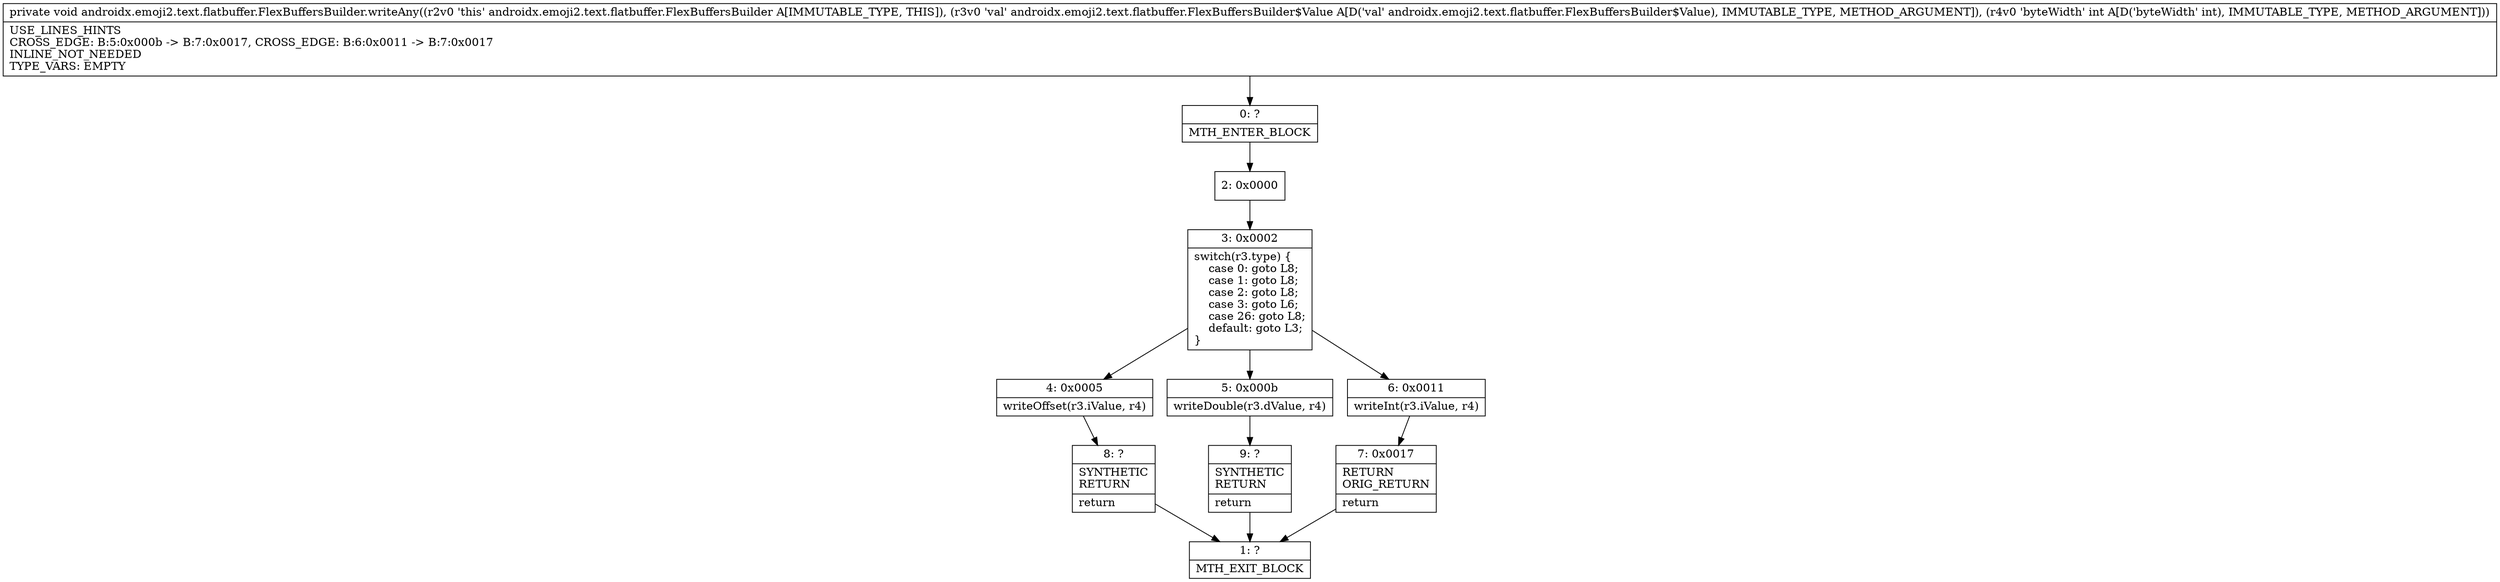digraph "CFG forandroidx.emoji2.text.flatbuffer.FlexBuffersBuilder.writeAny(Landroidx\/emoji2\/text\/flatbuffer\/FlexBuffersBuilder$Value;I)V" {
Node_0 [shape=record,label="{0\:\ ?|MTH_ENTER_BLOCK\l}"];
Node_2 [shape=record,label="{2\:\ 0x0000}"];
Node_3 [shape=record,label="{3\:\ 0x0002|switch(r3.type) \{\l    case 0: goto L8;\l    case 1: goto L8;\l    case 2: goto L8;\l    case 3: goto L6;\l    case 26: goto L8;\l    default: goto L3;\l\}\l}"];
Node_4 [shape=record,label="{4\:\ 0x0005|writeOffset(r3.iValue, r4)\l}"];
Node_8 [shape=record,label="{8\:\ ?|SYNTHETIC\lRETURN\l|return\l}"];
Node_1 [shape=record,label="{1\:\ ?|MTH_EXIT_BLOCK\l}"];
Node_5 [shape=record,label="{5\:\ 0x000b|writeDouble(r3.dValue, r4)\l}"];
Node_9 [shape=record,label="{9\:\ ?|SYNTHETIC\lRETURN\l|return\l}"];
Node_6 [shape=record,label="{6\:\ 0x0011|writeInt(r3.iValue, r4)\l}"];
Node_7 [shape=record,label="{7\:\ 0x0017|RETURN\lORIG_RETURN\l|return\l}"];
MethodNode[shape=record,label="{private void androidx.emoji2.text.flatbuffer.FlexBuffersBuilder.writeAny((r2v0 'this' androidx.emoji2.text.flatbuffer.FlexBuffersBuilder A[IMMUTABLE_TYPE, THIS]), (r3v0 'val' androidx.emoji2.text.flatbuffer.FlexBuffersBuilder$Value A[D('val' androidx.emoji2.text.flatbuffer.FlexBuffersBuilder$Value), IMMUTABLE_TYPE, METHOD_ARGUMENT]), (r4v0 'byteWidth' int A[D('byteWidth' int), IMMUTABLE_TYPE, METHOD_ARGUMENT]))  | USE_LINES_HINTS\lCROSS_EDGE: B:5:0x000b \-\> B:7:0x0017, CROSS_EDGE: B:6:0x0011 \-\> B:7:0x0017\lINLINE_NOT_NEEDED\lTYPE_VARS: EMPTY\l}"];
MethodNode -> Node_0;Node_0 -> Node_2;
Node_2 -> Node_3;
Node_3 -> Node_4;
Node_3 -> Node_5;
Node_3 -> Node_6;
Node_4 -> Node_8;
Node_8 -> Node_1;
Node_5 -> Node_9;
Node_9 -> Node_1;
Node_6 -> Node_7;
Node_7 -> Node_1;
}

